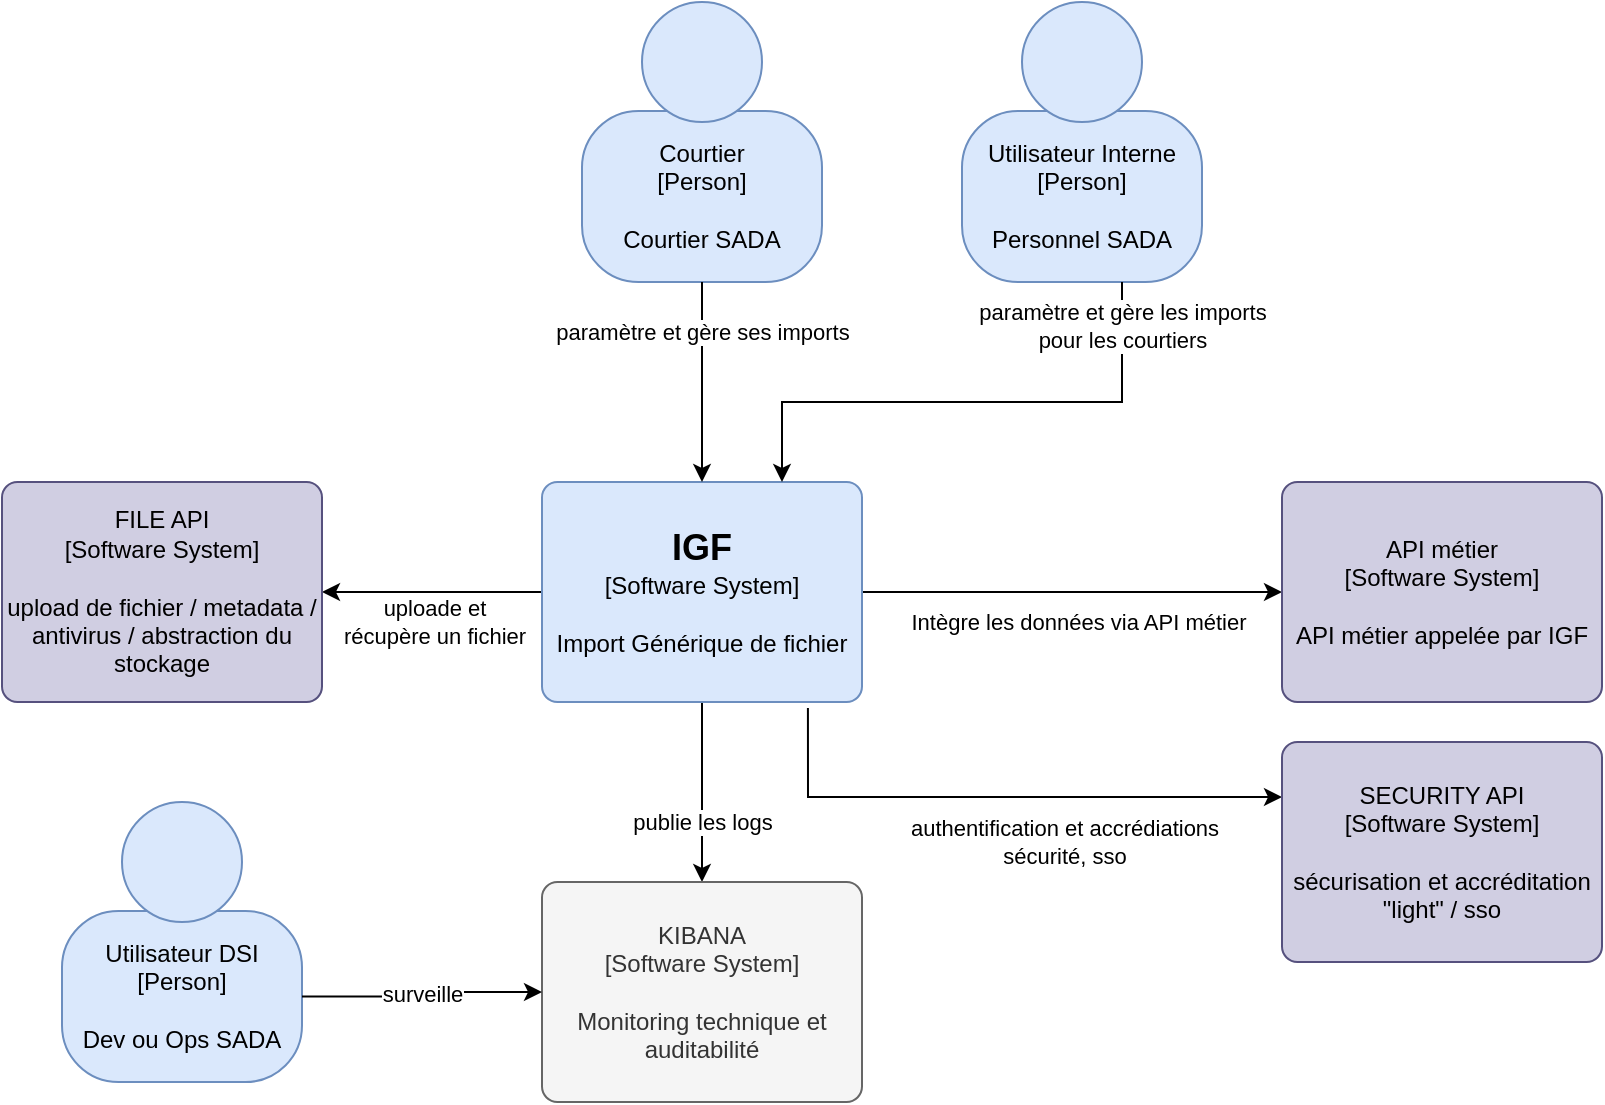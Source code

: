 <mxfile version="10.7.5" type="github"><diagram id="0DhFmVRnjbvq_4y-7GZZ" name="IGF Context"><mxGraphModel dx="1394" dy="793" grid="1" gridSize="10" guides="1" tooltips="1" connect="1" arrows="1" fold="1" page="1" pageScale="1" pageWidth="1169" pageHeight="827" math="0" shadow="0"><root><mxCell id="0"/><mxCell id="1" parent="0"/><mxCell id="txndO8JhhJswt6FbJynJ-1" value="" style="group;rounded=0;labelBackgroundColor=none;align=center;html=1;" vertex="1" connectable="0" parent="1"><mxGeometry x="320" y="30" width="120" height="140" as="geometry"/><C4Person as="c4"/></mxCell><object label="Courtier&lt;div&gt;[Person]&lt;/div&gt;&lt;div&gt;&lt;br&gt;&lt;/div&gt;&lt;div&gt;Courtier SADA&lt;br&gt;&lt;/div&gt;" placeholders="1" c4Name="name" c4Type="body" c4Description="Beschreibung" id="txndO8JhhJswt6FbJynJ-2"><mxCell style="rounded=1;whiteSpace=wrap;html=1;labelBackgroundColor=none;fillColor=#dae8fc;fontColor=#000000;align=center;arcSize=33;strokeColor=#6c8ebf;" vertex="1" parent="txndO8JhhJswt6FbJynJ-1"><mxGeometry y="54.444" width="120" height="85.556" as="geometry"/><C4Person as="c4"/></mxCell></object><mxCell id="txndO8JhhJswt6FbJynJ-3" value="" style="ellipse;whiteSpace=wrap;html=1;aspect=fixed;rounded=0;labelBackgroundColor=none;fillColor=#dae8fc;fontSize=12;fontColor=#000000;align=center;strokeColor=#6c8ebf;" vertex="1" parent="txndO8JhhJswt6FbJynJ-1"><mxGeometry x="30" width="60" height="60" as="geometry"/><C4Person as="c4"/></mxCell><mxCell id="txndO8JhhJswt6FbJynJ-4" value="" style="group;rounded=0;labelBackgroundColor=none;align=center;html=1;" vertex="1" connectable="0" parent="1"><mxGeometry x="510" y="30" width="120" height="140" as="geometry"/><C4Person as="c4"/></mxCell><object label="Utilisateur Interne&lt;br&gt;&lt;div&gt;[Person]&lt;/div&gt;&lt;div&gt;&lt;br&gt;&lt;/div&gt;&lt;div&gt;Personnel SADA&lt;br&gt;&lt;/div&gt;" placeholders="1" c4Name="name" c4Type="body" c4Description="Beschreibung" id="txndO8JhhJswt6FbJynJ-5"><mxCell style="rounded=1;whiteSpace=wrap;html=1;labelBackgroundColor=none;fillColor=#dae8fc;fontColor=#000000;align=center;arcSize=33;strokeColor=#6c8ebf;" vertex="1" parent="txndO8JhhJswt6FbJynJ-4"><mxGeometry y="54.444" width="120" height="85.556" as="geometry"/><C4Person as="c4"/></mxCell></object><mxCell id="txndO8JhhJswt6FbJynJ-6" value="" style="ellipse;whiteSpace=wrap;html=1;aspect=fixed;rounded=0;labelBackgroundColor=none;fillColor=#dae8fc;fontSize=12;fontColor=#000000;align=center;strokeColor=#6c8ebf;" vertex="1" parent="txndO8JhhJswt6FbJynJ-4"><mxGeometry x="30" width="60" height="60" as="geometry"/><C4Person as="c4"/></mxCell><mxCell id="txndO8JhhJswt6FbJynJ-17" style="edgeStyle=orthogonalEdgeStyle;rounded=0;orthogonalLoop=1;jettySize=auto;html=1;" edge="1" parent="1" source="txndO8JhhJswt6FbJynJ-7" target="txndO8JhhJswt6FbJynJ-8"><mxGeometry relative="1" as="geometry"/></mxCell><mxCell id="txndO8JhhJswt6FbJynJ-23" value="uploade et&lt;br&gt;récupère un fichier" style="text;html=1;resizable=0;points=[];align=center;verticalAlign=middle;labelBackgroundColor=#ffffff;fontSize=11;" vertex="1" connectable="0" parent="txndO8JhhJswt6FbJynJ-17"><mxGeometry x="-0.171" y="4" relative="1" as="geometry"><mxPoint x="-9" y="11" as="offset"/></mxGeometry></mxCell><mxCell id="txndO8JhhJswt6FbJynJ-18" value="publie les logs" style="edgeStyle=orthogonalEdgeStyle;rounded=0;orthogonalLoop=1;jettySize=auto;html=1;entryX=0.5;entryY=0;entryDx=0;entryDy=0;" edge="1" parent="1" source="txndO8JhhJswt6FbJynJ-7" target="txndO8JhhJswt6FbJynJ-9"><mxGeometry x="0.333" relative="1" as="geometry"><mxPoint as="offset"/></mxGeometry></mxCell><mxCell id="txndO8JhhJswt6FbJynJ-19" style="edgeStyle=orthogonalEdgeStyle;rounded=0;orthogonalLoop=1;jettySize=auto;html=1;exitX=0.831;exitY=1.027;exitDx=0;exitDy=0;entryX=0;entryY=0.25;entryDx=0;entryDy=0;exitPerimeter=0;" edge="1" parent="1" source="txndO8JhhJswt6FbJynJ-7" target="txndO8JhhJswt6FbJynJ-10"><mxGeometry relative="1" as="geometry"><Array as="points"><mxPoint x="433" y="428"/></Array></mxGeometry></mxCell><mxCell id="txndO8JhhJswt6FbJynJ-26" value="authentification et accrédiations&lt;br&gt;sécurité, sso" style="text;html=1;resizable=0;points=[];align=center;verticalAlign=middle;labelBackgroundColor=#ffffff;fontSize=11;" vertex="1" connectable="0" parent="txndO8JhhJswt6FbJynJ-19"><mxGeometry x="-0.238" relative="1" as="geometry"><mxPoint x="65" y="22" as="offset"/></mxGeometry></mxCell><mxCell id="txndO8JhhJswt6FbJynJ-28" style="edgeStyle=orthogonalEdgeStyle;rounded=0;orthogonalLoop=1;jettySize=auto;html=1;fontSize=11;" edge="1" parent="1" source="txndO8JhhJswt6FbJynJ-7" target="txndO8JhhJswt6FbJynJ-20"><mxGeometry relative="1" as="geometry"/></mxCell><mxCell id="txndO8JhhJswt6FbJynJ-29" value="Intègre les données via API métier" style="text;html=1;resizable=0;points=[];align=center;verticalAlign=middle;labelBackgroundColor=#ffffff;fontSize=11;" vertex="1" connectable="0" parent="txndO8JhhJswt6FbJynJ-28"><mxGeometry x="-0.141" y="-4" relative="1" as="geometry"><mxPoint x="18" y="11" as="offset"/></mxGeometry></mxCell><object label="&lt;font style=&quot;font-size: 18px&quot;&gt;&lt;b&gt;IGF&lt;/b&gt;&lt;/font&gt;&lt;br&gt;&lt;div&gt;[Software System]&lt;/div&gt;&lt;div&gt;&lt;br&gt;&lt;/div&gt;&lt;div&gt;Import Générique de fichier&lt;br&gt;&lt;/div&gt;" placeholders="1" c4Name="name" c4Type="SoftwareSystem" c4Description="Beschreibung" id="txndO8JhhJswt6FbJynJ-7"><mxCell style="rounded=1;whiteSpace=wrap;html=1;labelBackgroundColor=none;fillColor=#dae8fc;fontColor=#000000;align=center;arcSize=7;strokeColor=#6c8ebf;" vertex="1" parent="1"><mxGeometry x="300" y="270" width="160" height="110" as="geometry"/><C4SoftwareSystem as="c4"/></mxCell></object><object label="FILE API&lt;br&gt;&lt;div&gt;[Software System]&lt;/div&gt;&lt;div&gt;&lt;br&gt;&lt;/div&gt;&lt;div&gt;upload de fichier / metadata / antivirus / abstraction du stockage&lt;br&gt;&lt;/div&gt;" placeholders="1" c4Name="name" c4Type="SoftwareSystem" c4Description="Beschreibung" id="txndO8JhhJswt6FbJynJ-8"><mxCell style="rounded=1;whiteSpace=wrap;html=1;labelBackgroundColor=none;fillColor=#d0cee2;align=center;arcSize=7;strokeColor=#56517e;" vertex="1" parent="1"><mxGeometry x="30" y="270" width="160" height="110" as="geometry"/><C4SoftwareSystem as="c4"/></mxCell></object><object label="KIBANA&lt;br&gt;&lt;div&gt;[Software System]&lt;/div&gt;&lt;div&gt;&lt;br&gt;&lt;/div&gt;&lt;div&gt;Monitoring technique et auditabilité&lt;br&gt;&lt;/div&gt;" placeholders="1" c4Name="name" c4Type="SoftwareSystem" c4Description="Beschreibung" id="txndO8JhhJswt6FbJynJ-9"><mxCell style="rounded=1;whiteSpace=wrap;html=1;labelBackgroundColor=none;fillColor=#f5f5f5;fontColor=#333333;align=center;arcSize=7;strokeColor=#666666;" vertex="1" parent="1"><mxGeometry x="300" y="470" width="160" height="110" as="geometry"/><C4SoftwareSystem as="c4"/></mxCell></object><object label="SECURITY API&lt;br&gt;&lt;div&gt;[Software System]&lt;/div&gt;&lt;div&gt;&lt;br&gt;&lt;/div&gt;&lt;div&gt;sécurisation et accréditation &quot;light&quot; / sso&lt;br&gt;&lt;/div&gt;" placeholders="1" c4Name="name" c4Type="SoftwareSystem" c4Description="Beschreibung" id="txndO8JhhJswt6FbJynJ-10"><mxCell style="rounded=1;whiteSpace=wrap;html=1;labelBackgroundColor=none;fillColor=#d0cee2;align=center;arcSize=7;strokeColor=#56517e;" vertex="1" parent="1"><mxGeometry x="670" y="400" width="160" height="110" as="geometry"/><C4SoftwareSystem as="c4"/></mxCell></object><mxCell id="txndO8JhhJswt6FbJynJ-12" value="" style="group;rounded=0;labelBackgroundColor=none;fillColor=none;fontColor=#000000;align=center;html=1;" vertex="1" connectable="0" parent="1"><mxGeometry x="60" y="430" width="120" height="140" as="geometry"/><C4Person as="c4"/></mxCell><object label="Utilisateur DSI&lt;br&gt;&lt;div&gt;[Person]&lt;/div&gt;&lt;div&gt;&lt;br&gt;&lt;/div&gt;&lt;div&gt;Dev ou Ops SADA&lt;br&gt;&lt;/div&gt;" placeholders="1" c4Name="name" c4Type="body" c4Description="Beschreibung" id="txndO8JhhJswt6FbJynJ-13"><mxCell style="rounded=1;whiteSpace=wrap;html=1;labelBackgroundColor=none;fillColor=#dae8fc;fontColor=#000000;align=center;arcSize=33;strokeColor=#6c8ebf;" vertex="1" parent="txndO8JhhJswt6FbJynJ-12"><mxGeometry y="54.444" width="120" height="85.556" as="geometry"/><C4Person as="c4"/></mxCell></object><mxCell id="txndO8JhhJswt6FbJynJ-14" value="" style="ellipse;whiteSpace=wrap;html=1;aspect=fixed;rounded=0;labelBackgroundColor=none;fillColor=#dae8fc;fontSize=12;fontColor=#000000;align=center;strokeColor=#6c8ebf;" vertex="1" parent="txndO8JhhJswt6FbJynJ-12"><mxGeometry x="30" width="60" height="60" as="geometry"/><C4Person as="c4"/></mxCell><mxCell id="txndO8JhhJswt6FbJynJ-15" value="paramètre et gère ses imports" style="edgeStyle=orthogonalEdgeStyle;rounded=0;orthogonalLoop=1;jettySize=auto;html=1;" edge="1" parent="1" source="txndO8JhhJswt6FbJynJ-2" target="txndO8JhhJswt6FbJynJ-7"><mxGeometry x="-0.5" relative="1" as="geometry"><mxPoint as="offset"/></mxGeometry></mxCell><mxCell id="txndO8JhhJswt6FbJynJ-16" value="&lt;div&gt;paramètre et gère les imports&lt;br&gt;pour les courtiers&lt;/div&gt;" style="edgeStyle=orthogonalEdgeStyle;rounded=0;orthogonalLoop=1;jettySize=auto;html=1;entryX=0.75;entryY=0;entryDx=0;entryDy=0;" edge="1" parent="1" source="txndO8JhhJswt6FbJynJ-5" target="txndO8JhhJswt6FbJynJ-7"><mxGeometry x="-0.84" relative="1" as="geometry"><Array as="points"><mxPoint x="590" y="230"/><mxPoint x="420" y="230"/></Array><mxPoint as="offset"/></mxGeometry></mxCell><object label="API métier&lt;br&gt;&lt;div&gt;[Software System]&lt;/div&gt;&lt;div&gt;&lt;br&gt;&lt;/div&gt;&lt;div&gt;API métier appelée par IGF&lt;br&gt;&lt;/div&gt;" placeholders="1" c4Name="name" c4Type="SoftwareSystem" c4Description="Beschreibung" id="txndO8JhhJswt6FbJynJ-20"><mxCell style="rounded=1;whiteSpace=wrap;html=1;labelBackgroundColor=none;fillColor=#d0cee2;align=center;arcSize=7;strokeColor=#56517e;" vertex="1" parent="1"><mxGeometry x="670" y="270" width="160" height="110" as="geometry"/><C4SoftwareSystem as="c4"/></mxCell></object><mxCell id="txndO8JhhJswt6FbJynJ-22" value="surveille" style="edgeStyle=orthogonalEdgeStyle;rounded=0;orthogonalLoop=1;jettySize=auto;html=1;exitX=1;exitY=0.5;exitDx=0;exitDy=0;" edge="1" parent="1" source="txndO8JhhJswt6FbJynJ-13" target="txndO8JhhJswt6FbJynJ-9"><mxGeometry relative="1" as="geometry"/></mxCell></root></mxGraphModel></diagram><diagram name="IGF Container" id="BNRIjbEXKooYNtNAZDzn"><mxGraphModel dx="1394" dy="793" grid="1" gridSize="10" guides="1" tooltips="1" connect="1" arrows="1" fold="1" page="1" pageScale="1" pageWidth="1169" pageHeight="827" math="0" shadow="0"><root><mxCell id="y8GVmAtBJDlpewr9gZ7L-0"/><mxCell id="y8GVmAtBJDlpewr9gZ7L-1" parent="y8GVmAtBJDlpewr9gZ7L-0"/><mxCell id="y8GVmAtBJDlpewr9gZ7L-2" value="" style="group;rounded=0;labelBackgroundColor=none;align=center;html=1;" vertex="1" connectable="0" parent="y8GVmAtBJDlpewr9gZ7L-1"><mxGeometry x="340" y="20" width="120" height="140" as="geometry"/><C4Person as="c4"/></mxCell><object label="Courtier&lt;div&gt;[Person]&lt;/div&gt;&lt;div&gt;&lt;br&gt;&lt;/div&gt;&lt;div&gt;Courtier SADA&lt;br&gt;&lt;/div&gt;" placeholders="1" c4Name="name" c4Type="body" c4Description="Beschreibung" id="y8GVmAtBJDlpewr9gZ7L-3"><mxCell style="rounded=1;whiteSpace=wrap;html=1;labelBackgroundColor=none;fillColor=#dae8fc;fontColor=#000000;align=center;arcSize=33;strokeColor=#6c8ebf;" vertex="1" parent="y8GVmAtBJDlpewr9gZ7L-2"><mxGeometry y="54.444" width="120" height="85.556" as="geometry"/><C4Person as="c4"/></mxCell></object><mxCell id="y8GVmAtBJDlpewr9gZ7L-4" value="" style="ellipse;whiteSpace=wrap;html=1;aspect=fixed;rounded=0;labelBackgroundColor=none;fillColor=#dae8fc;fontSize=12;fontColor=#000000;align=center;strokeColor=#6c8ebf;" vertex="1" parent="y8GVmAtBJDlpewr9gZ7L-2"><mxGeometry x="30" width="60" height="60" as="geometry"/><C4Person as="c4"/></mxCell><mxCell id="y8GVmAtBJDlpewr9gZ7L-5" value="" style="group;rounded=0;labelBackgroundColor=none;align=center;html=1;" vertex="1" connectable="0" parent="y8GVmAtBJDlpewr9gZ7L-1"><mxGeometry x="545" y="20" width="120" height="140" as="geometry"/><C4Person as="c4"/></mxCell><object label="Utilisateur Interne&lt;br&gt;&lt;div&gt;[Person]&lt;/div&gt;&lt;div&gt;&lt;br&gt;&lt;/div&gt;&lt;div&gt;Personnel SADA&lt;br&gt;&lt;/div&gt;" placeholders="1" c4Name="name" c4Type="body" c4Description="Beschreibung" id="y8GVmAtBJDlpewr9gZ7L-6"><mxCell style="rounded=1;whiteSpace=wrap;html=1;labelBackgroundColor=none;fillColor=#dae8fc;fontColor=#000000;align=center;arcSize=33;strokeColor=#6c8ebf;" vertex="1" parent="y8GVmAtBJDlpewr9gZ7L-5"><mxGeometry y="54.444" width="120" height="85.556" as="geometry"/><C4Person as="c4"/></mxCell></object><mxCell id="y8GVmAtBJDlpewr9gZ7L-7" value="" style="ellipse;whiteSpace=wrap;html=1;aspect=fixed;rounded=0;labelBackgroundColor=none;fillColor=#dae8fc;fontSize=12;fontColor=#000000;align=center;strokeColor=#6c8ebf;" vertex="1" parent="y8GVmAtBJDlpewr9gZ7L-5"><mxGeometry x="30" width="60" height="60" as="geometry"/><C4Person as="c4"/></mxCell><mxCell id="y8GVmAtBJDlpewr9gZ7L-8" style="edgeStyle=orthogonalEdgeStyle;rounded=0;orthogonalLoop=1;jettySize=auto;html=1;" edge="1" parent="y8GVmAtBJDlpewr9gZ7L-1" source="y8GVmAtBJDlpewr9gZ7L-15" target="y8GVmAtBJDlpewr9gZ7L-16"><mxGeometry relative="1" as="geometry"/></mxCell><mxCell id="y8GVmAtBJDlpewr9gZ7L-9" value="uploade et&lt;br&gt;récupère un fichier" style="text;html=1;resizable=0;points=[];align=center;verticalAlign=middle;labelBackgroundColor=#ffffff;fontSize=11;" vertex="1" connectable="0" parent="y8GVmAtBJDlpewr9gZ7L-8"><mxGeometry x="-0.171" y="4" relative="1" as="geometry"><mxPoint x="-9" y="11" as="offset"/></mxGeometry></mxCell><mxCell id="y8GVmAtBJDlpewr9gZ7L-10" value="publie les logs" style="edgeStyle=orthogonalEdgeStyle;rounded=0;orthogonalLoop=1;jettySize=auto;html=1;entryX=0.5;entryY=0;entryDx=0;entryDy=0;" edge="1" parent="y8GVmAtBJDlpewr9gZ7L-1" target="y8GVmAtBJDlpewr9gZ7L-17"><mxGeometry x="0.333" relative="1" as="geometry"><mxPoint x="380" y="493" as="sourcePoint"/><mxPoint as="offset"/></mxGeometry></mxCell><mxCell id="y8GVmAtBJDlpewr9gZ7L-11" style="edgeStyle=orthogonalEdgeStyle;rounded=0;orthogonalLoop=1;jettySize=auto;html=1;entryX=0;entryY=0.5;entryDx=0;entryDy=0;" edge="1" parent="y8GVmAtBJDlpewr9gZ7L-1" source="y8GVmAtBJDlpewr9gZ7L-15" target="y8GVmAtBJDlpewr9gZ7L-18"><mxGeometry relative="1" as="geometry"><Array as="points"><mxPoint x="530" y="600"/><mxPoint x="910" y="600"/></Array></mxGeometry></mxCell><mxCell id="y8GVmAtBJDlpewr9gZ7L-12" value="authentification et accrédiations&lt;br&gt;sécurité, sso" style="text;html=1;resizable=0;points=[];align=center;verticalAlign=middle;labelBackgroundColor=#ffffff;fontSize=11;" vertex="1" connectable="0" parent="y8GVmAtBJDlpewr9gZ7L-11"><mxGeometry x="-0.238" relative="1" as="geometry"><mxPoint x="65" y="22" as="offset"/></mxGeometry></mxCell><mxCell id="y8GVmAtBJDlpewr9gZ7L-13" style="edgeStyle=orthogonalEdgeStyle;rounded=0;orthogonalLoop=1;jettySize=auto;html=1;fontSize=11;" edge="1" parent="y8GVmAtBJDlpewr9gZ7L-1" source="y8GVmAtBJDlpewr9gZ7L-15" target="y8GVmAtBJDlpewr9gZ7L-24"><mxGeometry relative="1" as="geometry"/></mxCell><mxCell id="y8GVmAtBJDlpewr9gZ7L-14" value="Intègre les données&lt;br&gt;via API métier" style="text;html=1;resizable=0;points=[];align=center;verticalAlign=middle;labelBackgroundColor=#ffffff;fontSize=11;" vertex="1" connectable="0" parent="y8GVmAtBJDlpewr9gZ7L-13"><mxGeometry x="-0.141" y="-4" relative="1" as="geometry"><mxPoint x="8" y="16" as="offset"/></mxGeometry></mxCell><object label="&lt;div align=&quot;center&quot;&gt;IGF&lt;/div&gt;" placeholders="1" c4Name="name" c4Type="SoftwareSystem" c4Description="Beschreibung" id="y8GVmAtBJDlpewr9gZ7L-15"><mxCell style="rounded=1;whiteSpace=wrap;html=1;labelBackgroundColor=none;align=center;arcSize=7;dashed=1;verticalAlign=top;" vertex="1" parent="y8GVmAtBJDlpewr9gZ7L-1"><mxGeometry x="300" y="220" width="490" height="310" as="geometry"/><C4SoftwareSystem as="c4"/></mxCell></object><object label="FILE API&lt;br&gt;&lt;div&gt;[Software System]&lt;/div&gt;&lt;div&gt;&lt;br&gt;&lt;/div&gt;&lt;div&gt;upload de fichier / metadata / antivirus / abstraction du stockage&lt;br&gt;&lt;/div&gt;" placeholders="1" c4Name="name" c4Type="SoftwareSystem" c4Description="Beschreibung" id="y8GVmAtBJDlpewr9gZ7L-16"><mxCell style="rounded=1;whiteSpace=wrap;html=1;labelBackgroundColor=none;fillColor=#d0cee2;align=center;arcSize=7;strokeColor=#56517e;" vertex="1" parent="y8GVmAtBJDlpewr9gZ7L-1"><mxGeometry x="40" y="320" width="160" height="110" as="geometry"/><C4SoftwareSystem as="c4"/></mxCell></object><object label="KIBANA&lt;br&gt;&lt;div&gt;[Software System]&lt;/div&gt;&lt;div&gt;&lt;br&gt;&lt;/div&gt;&lt;div&gt;Monitoring technique et auditabilité&lt;br&gt;&lt;/div&gt;" placeholders="1" c4Name="name" c4Type="SoftwareSystem" c4Description="Beschreibung" id="y8GVmAtBJDlpewr9gZ7L-17"><mxCell style="rounded=1;whiteSpace=wrap;html=1;labelBackgroundColor=none;fillColor=#f5f5f5;fontColor=#333333;align=center;arcSize=7;strokeColor=#666666;" vertex="1" parent="y8GVmAtBJDlpewr9gZ7L-1"><mxGeometry x="300" y="580" width="160" height="110" as="geometry"/><C4SoftwareSystem as="c4"/></mxCell></object><object label="SECURITY API&lt;br&gt;&lt;div&gt;[Software System]&lt;/div&gt;&lt;div&gt;&lt;br&gt;&lt;/div&gt;&lt;div&gt;sécurisation et accréditation &quot;light&quot; / sso&lt;br&gt;&lt;/div&gt;" placeholders="1" c4Name="name" c4Type="SoftwareSystem" c4Description="Beschreibung" id="y8GVmAtBJDlpewr9gZ7L-18"><mxCell style="rounded=1;whiteSpace=wrap;html=1;labelBackgroundColor=none;fillColor=#d0cee2;align=center;arcSize=7;strokeColor=#56517e;" vertex="1" parent="y8GVmAtBJDlpewr9gZ7L-1"><mxGeometry x="910" y="545" width="160" height="110" as="geometry"/><C4SoftwareSystem as="c4"/></mxCell></object><mxCell id="y8GVmAtBJDlpewr9gZ7L-19" value="" style="group;rounded=0;labelBackgroundColor=none;fillColor=none;fontColor=#000000;align=center;html=1;" vertex="1" connectable="0" parent="y8GVmAtBJDlpewr9gZ7L-1"><mxGeometry x="60" y="540" width="120" height="140" as="geometry"/><C4Person as="c4"/></mxCell><object label="Utilisateur DSI&lt;br&gt;&lt;div&gt;[Person]&lt;/div&gt;&lt;div&gt;&lt;br&gt;&lt;/div&gt;&lt;div&gt;Dev ou Ops SADA&lt;br&gt;&lt;/div&gt;" placeholders="1" c4Name="name" c4Type="body" c4Description="Beschreibung" id="y8GVmAtBJDlpewr9gZ7L-20"><mxCell style="rounded=1;whiteSpace=wrap;html=1;labelBackgroundColor=none;fillColor=#dae8fc;fontColor=#000000;align=center;arcSize=33;strokeColor=#6c8ebf;" vertex="1" parent="y8GVmAtBJDlpewr9gZ7L-19"><mxGeometry y="54.444" width="120" height="85.556" as="geometry"/><C4Person as="c4"/></mxCell></object><mxCell id="y8GVmAtBJDlpewr9gZ7L-21" value="" style="ellipse;whiteSpace=wrap;html=1;aspect=fixed;rounded=0;labelBackgroundColor=none;fillColor=#dae8fc;fontSize=12;fontColor=#000000;align=center;strokeColor=#6c8ebf;" vertex="1" parent="y8GVmAtBJDlpewr9gZ7L-19"><mxGeometry x="30" width="60" height="60" as="geometry"/><C4Person as="c4"/></mxCell><mxCell id="y8GVmAtBJDlpewr9gZ7L-22" value="paramètre et gère ses imports" style="edgeStyle=orthogonalEdgeStyle;rounded=0;orthogonalLoop=1;jettySize=auto;html=1;" edge="1" parent="y8GVmAtBJDlpewr9gZ7L-1" source="y8GVmAtBJDlpewr9gZ7L-3" target="y8GVmAtBJDlpewr9gZ7L-15"><mxGeometry x="-0.5" relative="1" as="geometry"><Array as="points"><mxPoint x="380" y="260"/><mxPoint x="380" y="260"/></Array><mxPoint as="offset"/></mxGeometry></mxCell><mxCell id="y8GVmAtBJDlpewr9gZ7L-23" value="&lt;div&gt;paramètre et gère les imports&lt;br&gt;pour les courtiers&lt;/div&gt;" style="edgeStyle=orthogonalEdgeStyle;rounded=0;orthogonalLoop=1;jettySize=auto;html=1;" edge="1" parent="y8GVmAtBJDlpewr9gZ7L-1" source="y8GVmAtBJDlpewr9gZ7L-6" target="y8GVmAtBJDlpewr9gZ7L-15"><mxGeometry x="0.667" y="-30" relative="1" as="geometry"><mxPoint x="590" y="250" as="targetPoint"/><Array as="points"><mxPoint x="600" y="240"/><mxPoint x="600" y="240"/></Array><mxPoint x="30" y="-30" as="offset"/></mxGeometry></mxCell><object label="API métier&lt;br&gt;&lt;div&gt;[Software System]&lt;/div&gt;&lt;div&gt;&lt;br&gt;&lt;/div&gt;&lt;div&gt;API métier appelée par IGF&lt;br&gt;&lt;/div&gt;" placeholders="1" c4Name="name" c4Type="SoftwareSystem" c4Description="Beschreibung" id="y8GVmAtBJDlpewr9gZ7L-24"><mxCell style="rounded=1;whiteSpace=wrap;html=1;labelBackgroundColor=none;fillColor=#d0cee2;align=center;arcSize=7;strokeColor=#56517e;" vertex="1" parent="y8GVmAtBJDlpewr9gZ7L-1"><mxGeometry x="910" y="320" width="160" height="110" as="geometry"/><C4SoftwareSystem as="c4"/></mxCell></object><mxCell id="y8GVmAtBJDlpewr9gZ7L-25" value="surveille" style="edgeStyle=orthogonalEdgeStyle;rounded=0;orthogonalLoop=1;jettySize=auto;html=1;exitX=1;exitY=0.5;exitDx=0;exitDy=0;" edge="1" parent="y8GVmAtBJDlpewr9gZ7L-1" source="y8GVmAtBJDlpewr9gZ7L-20" target="y8GVmAtBJDlpewr9gZ7L-17"><mxGeometry relative="1" as="geometry"/></mxCell><object label="&lt;span&gt;Préparation des imports&lt;br&gt;&lt;/span&gt;&lt;div&gt;[Webapp AngularJS&lt;span&gt;]&lt;/span&gt;&lt;/div&gt;&lt;div&gt;&lt;br&gt;&lt;/div&gt;&lt;div&gt;Beschreibung&lt;/div&gt;" placeholders="1" c4Name="name" c4Type="Container" c4Technology="technology" c4Description="Beschreibung" id="1w3uIjpYMoj076VdycOS-0"><mxCell style="rounded=1;whiteSpace=wrap;html=1;labelBackgroundColor=none;fillColor=#dae8fc;fontColor=#000000;align=center;arcSize=6;strokeColor=#6c8ebf;dashed=1;" vertex="1" parent="y8GVmAtBJDlpewr9gZ7L-1"><mxGeometry x="340" y="250" width="160" height="110" as="geometry"/><C4Container as="c4"/></mxCell></object><object label="&lt;span&gt;name&lt;/span&gt;&lt;div&gt;[Container:&amp;nbsp;&lt;span&gt;technology&lt;/span&gt;&lt;span&gt;]&lt;/span&gt;&lt;/div&gt;&lt;div&gt;&lt;br&gt;&lt;/div&gt;&lt;div&gt;Beschreibung&lt;/div&gt;" placeholders="1" c4Name="name" c4Type="Container" c4Technology="technology" c4Description="Beschreibung" id="1w3uIjpYMoj076VdycOS-1"><mxCell style="rounded=1;whiteSpace=wrap;html=1;labelBackgroundColor=none;fillColor=#dae8fc;fontColor=#000000;align=center;arcSize=6;strokeColor=#6c8ebf;dashed=1;" vertex="1" parent="y8GVmAtBJDlpewr9gZ7L-1"><mxGeometry x="340" y="390" width="160" height="110" as="geometry"/><C4Container as="c4"/></mxCell></object><object label="&lt;span&gt;Database&lt;/span&gt;&lt;div&gt;[Container:&amp;nbsp;technology]&lt;/div&gt;&lt;div&gt;&lt;br&gt;&lt;/div&gt;&lt;div&gt;Beschreibung&lt;/div&gt;" placeholders="1" c4Type="Database" c4Technology="technology" c4Description="Beschreibung" id="1w3uIjpYMoj076VdycOS-2"><mxCell style="shape=cylinder;whiteSpace=wrap;html=1;boundedLbl=1;rounded=0;labelBackgroundColor=none;fillColor=#dae8fc;fontSize=12;fontColor=#000000;align=center;strokeColor=#6c8ebf;dashed=1;" vertex="1" parent="y8GVmAtBJDlpewr9gZ7L-1"><mxGeometry x="575" y="305" width="160" height="140" as="geometry"/><C4Database as="c4"/></mxCell></object></root></mxGraphModel></diagram></mxfile>